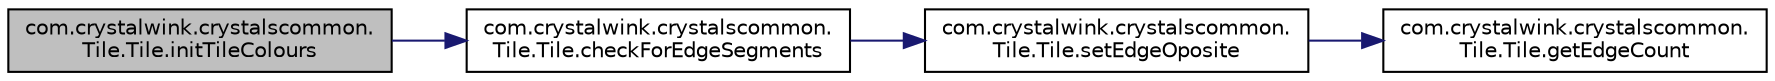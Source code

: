 digraph "com.crystalwink.crystalscommon.Tile.Tile.initTileColours"
{
  edge [fontname="Helvetica",fontsize="10",labelfontname="Helvetica",labelfontsize="10"];
  node [fontname="Helvetica",fontsize="10",shape=record];
  rankdir="LR";
  Node1 [label="com.crystalwink.crystalscommon.\lTile.Tile.initTileColours",height=0.2,width=0.4,color="black", fillcolor="grey75", style="filled" fontcolor="black"];
  Node1 -> Node2 [color="midnightblue",fontsize="10",style="solid",fontname="Helvetica"];
  Node2 [label="com.crystalwink.crystalscommon.\lTile.Tile.checkForEdgeSegments",height=0.2,width=0.4,color="black", fillcolor="white", style="filled",URL="$classcom_1_1crystalwink_1_1crystalscommon_1_1Tile_1_1Tile.html#a702ad3991b3ace27f5a96ec1f780ba87"];
  Node2 -> Node3 [color="midnightblue",fontsize="10",style="solid",fontname="Helvetica"];
  Node3 [label="com.crystalwink.crystalscommon.\lTile.Tile.setEdgeOposite",height=0.2,width=0.4,color="black", fillcolor="white", style="filled",URL="$classcom_1_1crystalwink_1_1crystalscommon_1_1Tile_1_1Tile.html#a915febf91c43c5bb58ec753070c532b4"];
  Node3 -> Node4 [color="midnightblue",fontsize="10",style="solid",fontname="Helvetica"];
  Node4 [label="com.crystalwink.crystalscommon.\lTile.Tile.getEdgeCount",height=0.2,width=0.4,color="black", fillcolor="white", style="filled",URL="$classcom_1_1crystalwink_1_1crystalscommon_1_1Tile_1_1Tile.html#ad4b44b49321d5f6032b633cf4ff44de9"];
}
